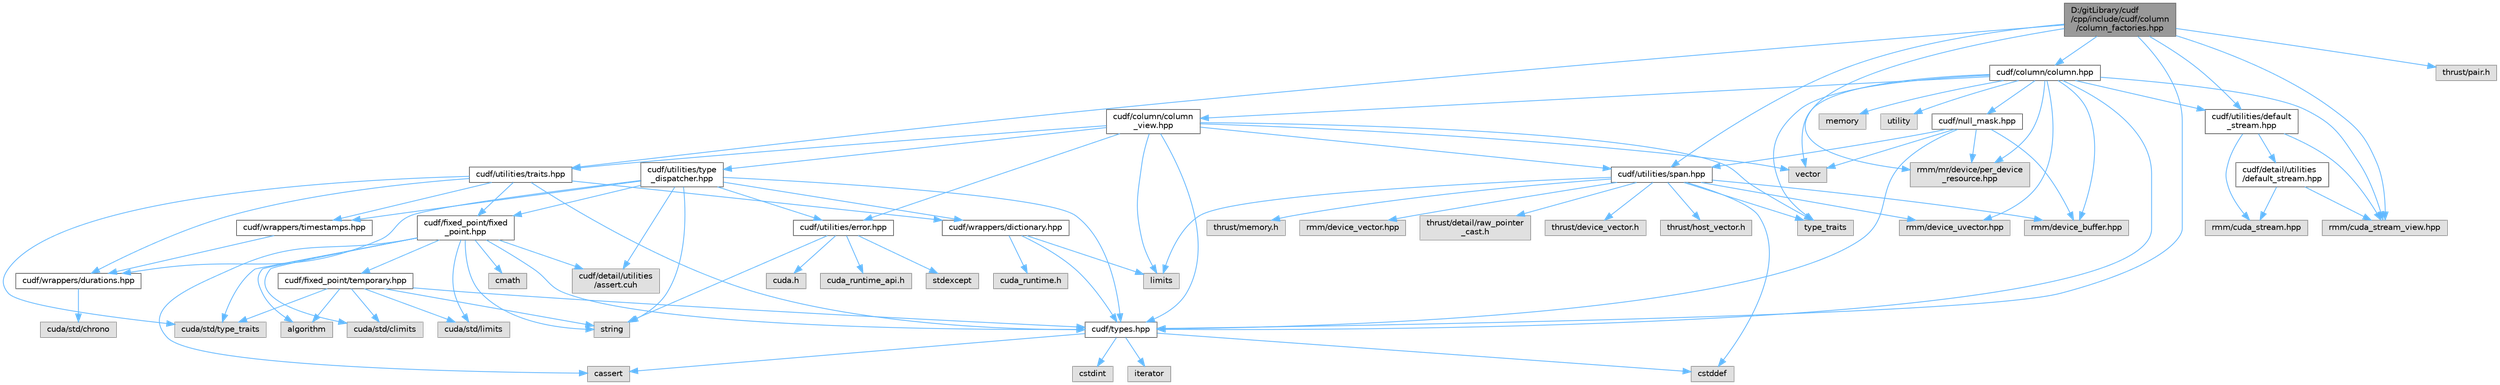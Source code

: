 digraph "D:/gitLibrary/cudf/cpp/include/cudf/column/column_factories.hpp"
{
 // LATEX_PDF_SIZE
  bgcolor="transparent";
  edge [fontname=Helvetica,fontsize=10,labelfontname=Helvetica,labelfontsize=10];
  node [fontname=Helvetica,fontsize=10,shape=box,height=0.2,width=0.4];
  Node1 [id="Node000001",label="D:/gitLibrary/cudf\l/cpp/include/cudf/column\l/column_factories.hpp",height=0.2,width=0.4,color="gray40", fillcolor="grey60", style="filled", fontcolor="black",tooltip="Column factory APIs"];
  Node1 -> Node2 [id="edge1_Node000001_Node000002",color="steelblue1",style="solid",tooltip=" "];
  Node2 [id="Node000002",label="cudf/column/column.hpp",height=0.2,width=0.4,color="grey40", fillcolor="white", style="filled",URL="$column_8hpp.html",tooltip="Class definition for cudf::column"];
  Node2 -> Node3 [id="edge2_Node000002_Node000003",color="steelblue1",style="solid",tooltip=" "];
  Node3 [id="Node000003",label="cudf/column/column\l_view.hpp",height=0.2,width=0.4,color="grey40", fillcolor="white", style="filled",URL="$column__view_8hpp.html",tooltip="column view class definitions"];
  Node3 -> Node4 [id="edge3_Node000003_Node000004",color="steelblue1",style="solid",tooltip=" "];
  Node4 [id="Node000004",label="cudf/types.hpp",height=0.2,width=0.4,color="grey40", fillcolor="white", style="filled",URL="$types_8hpp.html",tooltip="Type declarations for libcudf."];
  Node4 -> Node5 [id="edge4_Node000004_Node000005",color="steelblue1",style="solid",tooltip=" "];
  Node5 [id="Node000005",label="cassert",height=0.2,width=0.4,color="grey60", fillcolor="#E0E0E0", style="filled",tooltip=" "];
  Node4 -> Node6 [id="edge5_Node000004_Node000006",color="steelblue1",style="solid",tooltip=" "];
  Node6 [id="Node000006",label="cstddef",height=0.2,width=0.4,color="grey60", fillcolor="#E0E0E0", style="filled",tooltip=" "];
  Node4 -> Node7 [id="edge6_Node000004_Node000007",color="steelblue1",style="solid",tooltip=" "];
  Node7 [id="Node000007",label="cstdint",height=0.2,width=0.4,color="grey60", fillcolor="#E0E0E0", style="filled",tooltip=" "];
  Node4 -> Node8 [id="edge7_Node000004_Node000008",color="steelblue1",style="solid",tooltip=" "];
  Node8 [id="Node000008",label="iterator",height=0.2,width=0.4,color="grey60", fillcolor="#E0E0E0", style="filled",tooltip=" "];
  Node3 -> Node9 [id="edge8_Node000003_Node000009",color="steelblue1",style="solid",tooltip=" "];
  Node9 [id="Node000009",label="cudf/utilities/error.hpp",height=0.2,width=0.4,color="grey40", fillcolor="white", style="filled",URL="$error_8hpp.html",tooltip=" "];
  Node9 -> Node10 [id="edge9_Node000009_Node000010",color="steelblue1",style="solid",tooltip=" "];
  Node10 [id="Node000010",label="cuda.h",height=0.2,width=0.4,color="grey60", fillcolor="#E0E0E0", style="filled",tooltip=" "];
  Node9 -> Node11 [id="edge10_Node000009_Node000011",color="steelblue1",style="solid",tooltip=" "];
  Node11 [id="Node000011",label="cuda_runtime_api.h",height=0.2,width=0.4,color="grey60", fillcolor="#E0E0E0", style="filled",tooltip=" "];
  Node9 -> Node12 [id="edge11_Node000009_Node000012",color="steelblue1",style="solid",tooltip=" "];
  Node12 [id="Node000012",label="stdexcept",height=0.2,width=0.4,color="grey60", fillcolor="#E0E0E0", style="filled",tooltip=" "];
  Node9 -> Node13 [id="edge12_Node000009_Node000013",color="steelblue1",style="solid",tooltip=" "];
  Node13 [id="Node000013",label="string",height=0.2,width=0.4,color="grey60", fillcolor="#E0E0E0", style="filled",tooltip=" "];
  Node3 -> Node14 [id="edge13_Node000003_Node000014",color="steelblue1",style="solid",tooltip=" "];
  Node14 [id="Node000014",label="cudf/utilities/span.hpp",height=0.2,width=0.4,color="grey40", fillcolor="white", style="filled",URL="$span_8hpp.html",tooltip=" "];
  Node14 -> Node15 [id="edge14_Node000014_Node000015",color="steelblue1",style="solid",tooltip=" "];
  Node15 [id="Node000015",label="rmm/device_buffer.hpp",height=0.2,width=0.4,color="grey60", fillcolor="#E0E0E0", style="filled",tooltip=" "];
  Node14 -> Node16 [id="edge15_Node000014_Node000016",color="steelblue1",style="solid",tooltip=" "];
  Node16 [id="Node000016",label="rmm/device_uvector.hpp",height=0.2,width=0.4,color="grey60", fillcolor="#E0E0E0", style="filled",tooltip=" "];
  Node14 -> Node17 [id="edge16_Node000014_Node000017",color="steelblue1",style="solid",tooltip=" "];
  Node17 [id="Node000017",label="rmm/device_vector.hpp",height=0.2,width=0.4,color="grey60", fillcolor="#E0E0E0", style="filled",tooltip=" "];
  Node14 -> Node18 [id="edge17_Node000014_Node000018",color="steelblue1",style="solid",tooltip=" "];
  Node18 [id="Node000018",label="thrust/detail/raw_pointer\l_cast.h",height=0.2,width=0.4,color="grey60", fillcolor="#E0E0E0", style="filled",tooltip=" "];
  Node14 -> Node19 [id="edge18_Node000014_Node000019",color="steelblue1",style="solid",tooltip=" "];
  Node19 [id="Node000019",label="thrust/device_vector.h",height=0.2,width=0.4,color="grey60", fillcolor="#E0E0E0", style="filled",tooltip=" "];
  Node14 -> Node20 [id="edge19_Node000014_Node000020",color="steelblue1",style="solid",tooltip=" "];
  Node20 [id="Node000020",label="thrust/host_vector.h",height=0.2,width=0.4,color="grey60", fillcolor="#E0E0E0", style="filled",tooltip=" "];
  Node14 -> Node21 [id="edge20_Node000014_Node000021",color="steelblue1",style="solid",tooltip=" "];
  Node21 [id="Node000021",label="thrust/memory.h",height=0.2,width=0.4,color="grey60", fillcolor="#E0E0E0", style="filled",tooltip=" "];
  Node14 -> Node6 [id="edge21_Node000014_Node000006",color="steelblue1",style="solid",tooltip=" "];
  Node14 -> Node22 [id="edge22_Node000014_Node000022",color="steelblue1",style="solid",tooltip=" "];
  Node22 [id="Node000022",label="limits",height=0.2,width=0.4,color="grey60", fillcolor="#E0E0E0", style="filled",tooltip=" "];
  Node14 -> Node23 [id="edge23_Node000014_Node000023",color="steelblue1",style="solid",tooltip=" "];
  Node23 [id="Node000023",label="type_traits",height=0.2,width=0.4,color="grey60", fillcolor="#E0E0E0", style="filled",tooltip=" "];
  Node3 -> Node24 [id="edge24_Node000003_Node000024",color="steelblue1",style="solid",tooltip=" "];
  Node24 [id="Node000024",label="cudf/utilities/traits.hpp",height=0.2,width=0.4,color="grey40", fillcolor="white", style="filled",URL="$traits_8hpp.html",tooltip=" "];
  Node24 -> Node25 [id="edge25_Node000024_Node000025",color="steelblue1",style="solid",tooltip=" "];
  Node25 [id="Node000025",label="cudf/fixed_point/fixed\l_point.hpp",height=0.2,width=0.4,color="grey40", fillcolor="white", style="filled",URL="$fixed__point_8hpp.html",tooltip="Class definition for fixed point data type"];
  Node25 -> Node26 [id="edge26_Node000025_Node000026",color="steelblue1",style="solid",tooltip=" "];
  Node26 [id="Node000026",label="cudf/detail/utilities\l/assert.cuh",height=0.2,width=0.4,color="grey60", fillcolor="#E0E0E0", style="filled",tooltip=" "];
  Node25 -> Node27 [id="edge27_Node000025_Node000027",color="steelblue1",style="solid",tooltip=" "];
  Node27 [id="Node000027",label="cudf/fixed_point/temporary.hpp",height=0.2,width=0.4,color="grey40", fillcolor="white", style="filled",URL="$temporary_8hpp.html",tooltip=" "];
  Node27 -> Node4 [id="edge28_Node000027_Node000004",color="steelblue1",style="solid",tooltip=" "];
  Node27 -> Node28 [id="edge29_Node000027_Node000028",color="steelblue1",style="solid",tooltip=" "];
  Node28 [id="Node000028",label="cuda/std/climits",height=0.2,width=0.4,color="grey60", fillcolor="#E0E0E0", style="filled",tooltip=" "];
  Node27 -> Node29 [id="edge30_Node000027_Node000029",color="steelblue1",style="solid",tooltip=" "];
  Node29 [id="Node000029",label="cuda/std/limits",height=0.2,width=0.4,color="grey60", fillcolor="#E0E0E0", style="filled",tooltip=" "];
  Node27 -> Node30 [id="edge31_Node000027_Node000030",color="steelblue1",style="solid",tooltip=" "];
  Node30 [id="Node000030",label="cuda/std/type_traits",height=0.2,width=0.4,color="grey60", fillcolor="#E0E0E0", style="filled",tooltip=" "];
  Node27 -> Node31 [id="edge32_Node000027_Node000031",color="steelblue1",style="solid",tooltip=" "];
  Node31 [id="Node000031",label="algorithm",height=0.2,width=0.4,color="grey60", fillcolor="#E0E0E0", style="filled",tooltip=" "];
  Node27 -> Node13 [id="edge33_Node000027_Node000013",color="steelblue1",style="solid",tooltip=" "];
  Node25 -> Node4 [id="edge34_Node000025_Node000004",color="steelblue1",style="solid",tooltip=" "];
  Node25 -> Node28 [id="edge35_Node000025_Node000028",color="steelblue1",style="solid",tooltip=" "];
  Node25 -> Node29 [id="edge36_Node000025_Node000029",color="steelblue1",style="solid",tooltip=" "];
  Node25 -> Node30 [id="edge37_Node000025_Node000030",color="steelblue1",style="solid",tooltip=" "];
  Node25 -> Node31 [id="edge38_Node000025_Node000031",color="steelblue1",style="solid",tooltip=" "];
  Node25 -> Node5 [id="edge39_Node000025_Node000005",color="steelblue1",style="solid",tooltip=" "];
  Node25 -> Node32 [id="edge40_Node000025_Node000032",color="steelblue1",style="solid",tooltip=" "];
  Node32 [id="Node000032",label="cmath",height=0.2,width=0.4,color="grey60", fillcolor="#E0E0E0", style="filled",tooltip=" "];
  Node25 -> Node13 [id="edge41_Node000025_Node000013",color="steelblue1",style="solid",tooltip=" "];
  Node24 -> Node4 [id="edge42_Node000024_Node000004",color="steelblue1",style="solid",tooltip=" "];
  Node24 -> Node33 [id="edge43_Node000024_Node000033",color="steelblue1",style="solid",tooltip=" "];
  Node33 [id="Node000033",label="cudf/wrappers/dictionary.hpp",height=0.2,width=0.4,color="grey40", fillcolor="white", style="filled",URL="$dictionary_8hpp.html",tooltip="Concrete type definition for dictionary columns."];
  Node33 -> Node34 [id="edge44_Node000033_Node000034",color="steelblue1",style="solid",tooltip=" "];
  Node34 [id="Node000034",label="cuda_runtime.h",height=0.2,width=0.4,color="grey60", fillcolor="#E0E0E0", style="filled",tooltip=" "];
  Node33 -> Node4 [id="edge45_Node000033_Node000004",color="steelblue1",style="solid",tooltip=" "];
  Node33 -> Node22 [id="edge46_Node000033_Node000022",color="steelblue1",style="solid",tooltip=" "];
  Node24 -> Node35 [id="edge47_Node000024_Node000035",color="steelblue1",style="solid",tooltip=" "];
  Node35 [id="Node000035",label="cudf/wrappers/durations.hpp",height=0.2,width=0.4,color="grey40", fillcolor="white", style="filled",URL="$durations_8hpp.html",tooltip="Concrete type definitions for int32_t and int64_t durations in varying resolutions."];
  Node35 -> Node36 [id="edge48_Node000035_Node000036",color="steelblue1",style="solid",tooltip=" "];
  Node36 [id="Node000036",label="cuda/std/chrono",height=0.2,width=0.4,color="grey60", fillcolor="#E0E0E0", style="filled",tooltip=" "];
  Node24 -> Node37 [id="edge49_Node000024_Node000037",color="steelblue1",style="solid",tooltip=" "];
  Node37 [id="Node000037",label="cudf/wrappers/timestamps.hpp",height=0.2,width=0.4,color="grey40", fillcolor="white", style="filled",URL="$timestamps_8hpp.html",tooltip="Concrete type definitions for int32_t and int64_t timestamps in varying resolutions as durations sinc..."];
  Node37 -> Node35 [id="edge50_Node000037_Node000035",color="steelblue1",style="solid",tooltip=" "];
  Node24 -> Node30 [id="edge51_Node000024_Node000030",color="steelblue1",style="solid",tooltip=" "];
  Node3 -> Node38 [id="edge52_Node000003_Node000038",color="steelblue1",style="solid",tooltip=" "];
  Node38 [id="Node000038",label="cudf/utilities/type\l_dispatcher.hpp",height=0.2,width=0.4,color="grey40", fillcolor="white", style="filled",URL="$type__dispatcher_8hpp.html",tooltip="Defines the mapping between cudf::type_id runtime type information and concrete C++ types."];
  Node38 -> Node26 [id="edge53_Node000038_Node000026",color="steelblue1",style="solid",tooltip=" "];
  Node38 -> Node25 [id="edge54_Node000038_Node000025",color="steelblue1",style="solid",tooltip=" "];
  Node38 -> Node4 [id="edge55_Node000038_Node000004",color="steelblue1",style="solid",tooltip=" "];
  Node38 -> Node9 [id="edge56_Node000038_Node000009",color="steelblue1",style="solid",tooltip=" "];
  Node38 -> Node33 [id="edge57_Node000038_Node000033",color="steelblue1",style="solid",tooltip=" "];
  Node38 -> Node35 [id="edge58_Node000038_Node000035",color="steelblue1",style="solid",tooltip=" "];
  Node38 -> Node37 [id="edge59_Node000038_Node000037",color="steelblue1",style="solid",tooltip=" "];
  Node38 -> Node13 [id="edge60_Node000038_Node000013",color="steelblue1",style="solid",tooltip=" "];
  Node3 -> Node22 [id="edge61_Node000003_Node000022",color="steelblue1",style="solid",tooltip=" "];
  Node3 -> Node23 [id="edge62_Node000003_Node000023",color="steelblue1",style="solid",tooltip=" "];
  Node3 -> Node39 [id="edge63_Node000003_Node000039",color="steelblue1",style="solid",tooltip=" "];
  Node39 [id="Node000039",label="vector",height=0.2,width=0.4,color="grey60", fillcolor="#E0E0E0", style="filled",tooltip=" "];
  Node2 -> Node40 [id="edge64_Node000002_Node000040",color="steelblue1",style="solid",tooltip=" "];
  Node40 [id="Node000040",label="cudf/null_mask.hpp",height=0.2,width=0.4,color="grey40", fillcolor="white", style="filled",URL="$null__mask_8hpp.html",tooltip="APIs for managing validity bitmasks"];
  Node40 -> Node4 [id="edge65_Node000040_Node000004",color="steelblue1",style="solid",tooltip=" "];
  Node40 -> Node14 [id="edge66_Node000040_Node000014",color="steelblue1",style="solid",tooltip=" "];
  Node40 -> Node15 [id="edge67_Node000040_Node000015",color="steelblue1",style="solid",tooltip=" "];
  Node40 -> Node41 [id="edge68_Node000040_Node000041",color="steelblue1",style="solid",tooltip=" "];
  Node41 [id="Node000041",label="rmm/mr/device/per_device\l_resource.hpp",height=0.2,width=0.4,color="grey60", fillcolor="#E0E0E0", style="filled",tooltip=" "];
  Node40 -> Node39 [id="edge69_Node000040_Node000039",color="steelblue1",style="solid",tooltip=" "];
  Node2 -> Node4 [id="edge70_Node000002_Node000004",color="steelblue1",style="solid",tooltip=" "];
  Node2 -> Node42 [id="edge71_Node000002_Node000042",color="steelblue1",style="solid",tooltip=" "];
  Node42 [id="Node000042",label="cudf/utilities/default\l_stream.hpp",height=0.2,width=0.4,color="grey40", fillcolor="white", style="filled",URL="$utilities_2default__stream_8hpp.html",tooltip=" "];
  Node42 -> Node43 [id="edge72_Node000042_Node000043",color="steelblue1",style="solid",tooltip=" "];
  Node43 [id="Node000043",label="cudf/detail/utilities\l/default_stream.hpp",height=0.2,width=0.4,color="grey40", fillcolor="white", style="filled",URL="$detail_2utilities_2default__stream_8hpp.html",tooltip=" "];
  Node43 -> Node44 [id="edge73_Node000043_Node000044",color="steelblue1",style="solid",tooltip=" "];
  Node44 [id="Node000044",label="rmm/cuda_stream.hpp",height=0.2,width=0.4,color="grey60", fillcolor="#E0E0E0", style="filled",tooltip=" "];
  Node43 -> Node45 [id="edge74_Node000043_Node000045",color="steelblue1",style="solid",tooltip=" "];
  Node45 [id="Node000045",label="rmm/cuda_stream_view.hpp",height=0.2,width=0.4,color="grey60", fillcolor="#E0E0E0", style="filled",tooltip=" "];
  Node42 -> Node44 [id="edge75_Node000042_Node000044",color="steelblue1",style="solid",tooltip=" "];
  Node42 -> Node45 [id="edge76_Node000042_Node000045",color="steelblue1",style="solid",tooltip=" "];
  Node2 -> Node45 [id="edge77_Node000002_Node000045",color="steelblue1",style="solid",tooltip=" "];
  Node2 -> Node15 [id="edge78_Node000002_Node000015",color="steelblue1",style="solid",tooltip=" "];
  Node2 -> Node16 [id="edge79_Node000002_Node000016",color="steelblue1",style="solid",tooltip=" "];
  Node2 -> Node41 [id="edge80_Node000002_Node000041",color="steelblue1",style="solid",tooltip=" "];
  Node2 -> Node46 [id="edge81_Node000002_Node000046",color="steelblue1",style="solid",tooltip=" "];
  Node46 [id="Node000046",label="memory",height=0.2,width=0.4,color="grey60", fillcolor="#E0E0E0", style="filled",tooltip=" "];
  Node2 -> Node23 [id="edge82_Node000002_Node000023",color="steelblue1",style="solid",tooltip=" "];
  Node2 -> Node47 [id="edge83_Node000002_Node000047",color="steelblue1",style="solid",tooltip=" "];
  Node47 [id="Node000047",label="utility",height=0.2,width=0.4,color="grey60", fillcolor="#E0E0E0", style="filled",tooltip=" "];
  Node2 -> Node39 [id="edge84_Node000002_Node000039",color="steelblue1",style="solid",tooltip=" "];
  Node1 -> Node4 [id="edge85_Node000001_Node000004",color="steelblue1",style="solid",tooltip=" "];
  Node1 -> Node42 [id="edge86_Node000001_Node000042",color="steelblue1",style="solid",tooltip=" "];
  Node1 -> Node14 [id="edge87_Node000001_Node000014",color="steelblue1",style="solid",tooltip=" "];
  Node1 -> Node24 [id="edge88_Node000001_Node000024",color="steelblue1",style="solid",tooltip=" "];
  Node1 -> Node45 [id="edge89_Node000001_Node000045",color="steelblue1",style="solid",tooltip=" "];
  Node1 -> Node41 [id="edge90_Node000001_Node000041",color="steelblue1",style="solid",tooltip=" "];
  Node1 -> Node48 [id="edge91_Node000001_Node000048",color="steelblue1",style="solid",tooltip=" "];
  Node48 [id="Node000048",label="thrust/pair.h",height=0.2,width=0.4,color="grey60", fillcolor="#E0E0E0", style="filled",tooltip=" "];
}
